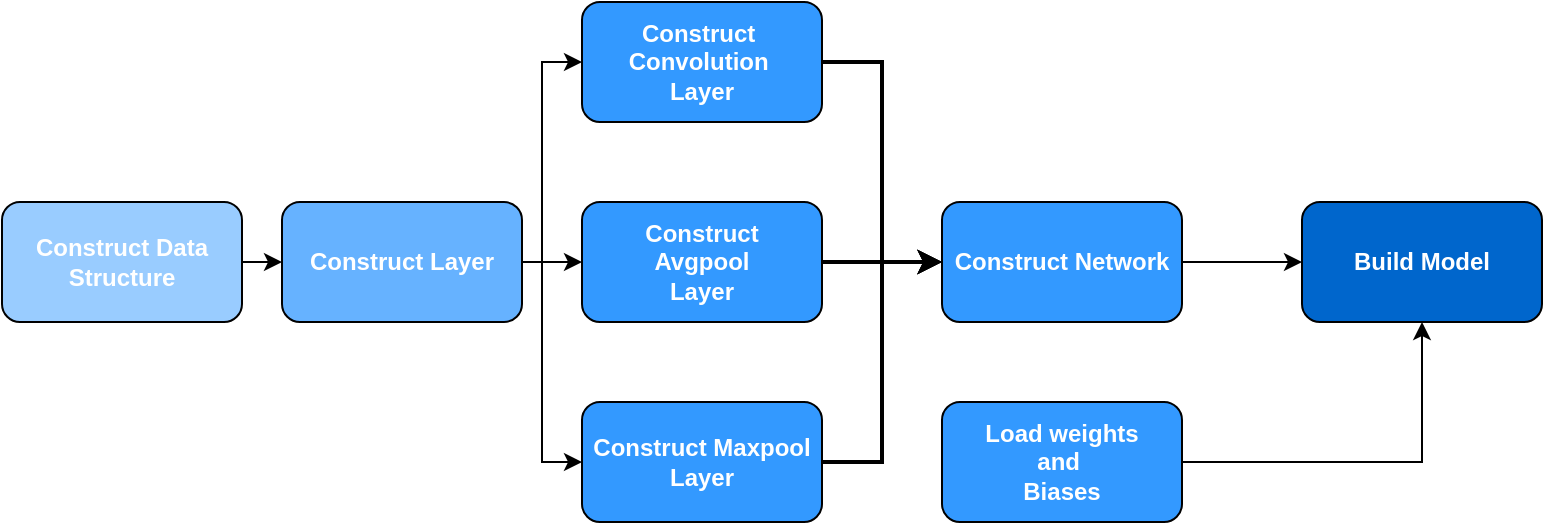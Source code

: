<mxfile version="14.6.13" type="device"><diagram id="lN8P1OBgtEbwZBmUkq7U" name="Page-1"><mxGraphModel dx="1024" dy="592" grid="1" gridSize="10" guides="1" tooltips="1" connect="1" arrows="1" fold="1" page="1" pageScale="1" pageWidth="850" pageHeight="1100" math="0" shadow="0"><root><mxCell id="0"/><mxCell id="1" parent="0"/><mxCell id="Xho7VTN1DZ4SQRB1lZVu-17" style="edgeStyle=orthogonalEdgeStyle;rounded=0;orthogonalLoop=1;jettySize=auto;html=1;exitX=1;exitY=0.5;exitDx=0;exitDy=0;entryX=0;entryY=0.5;entryDx=0;entryDy=0;" edge="1" parent="1" source="Xho7VTN1DZ4SQRB1lZVu-1" target="Xho7VTN1DZ4SQRB1lZVu-4"><mxGeometry relative="1" as="geometry"/></mxCell><mxCell id="Xho7VTN1DZ4SQRB1lZVu-1" value="&lt;b&gt;&lt;font color=&quot;#ffffff&quot;&gt;Construct Data Structure&lt;/font&gt;&lt;/b&gt;" style="rounded=1;whiteSpace=wrap;html=1;fillColor=#99CCFF;" vertex="1" parent="1"><mxGeometry x="30" y="520" width="120" height="60" as="geometry"/></mxCell><mxCell id="Xho7VTN1DZ4SQRB1lZVu-14" style="edgeStyle=orthogonalEdgeStyle;rounded=0;orthogonalLoop=1;jettySize=auto;html=1;exitX=1;exitY=0.5;exitDx=0;exitDy=0;entryX=0;entryY=0.5;entryDx=0;entryDy=0;strokeWidth=2;" edge="1" parent="1" source="Xho7VTN1DZ4SQRB1lZVu-2" target="Xho7VTN1DZ4SQRB1lZVu-6"><mxGeometry relative="1" as="geometry"/></mxCell><mxCell id="Xho7VTN1DZ4SQRB1lZVu-2" value="&lt;font color=&quot;#ffffff&quot;&gt;&lt;b&gt;Construct&lt;br&gt;Avgpool&lt;br&gt;Layer&lt;/b&gt;&lt;/font&gt;" style="rounded=1;whiteSpace=wrap;html=1;fillColor=#3399FF;" vertex="1" parent="1"><mxGeometry x="320" y="520" width="120" height="60" as="geometry"/></mxCell><mxCell id="Xho7VTN1DZ4SQRB1lZVu-13" style="edgeStyle=orthogonalEdgeStyle;rounded=0;orthogonalLoop=1;jettySize=auto;html=1;exitX=1;exitY=0.5;exitDx=0;exitDy=0;entryX=0;entryY=0.5;entryDx=0;entryDy=0;strokeWidth=2;" edge="1" parent="1" source="Xho7VTN1DZ4SQRB1lZVu-3" target="Xho7VTN1DZ4SQRB1lZVu-6"><mxGeometry relative="1" as="geometry"/></mxCell><mxCell id="Xho7VTN1DZ4SQRB1lZVu-3" value="&lt;font color=&quot;#ffffff&quot;&gt;&lt;b&gt;Construct Maxpool Layer&lt;/b&gt;&lt;/font&gt;" style="rounded=1;whiteSpace=wrap;html=1;fillColor=#3399FF;" vertex="1" parent="1"><mxGeometry x="320" y="620" width="120" height="60" as="geometry"/></mxCell><mxCell id="Xho7VTN1DZ4SQRB1lZVu-9" value="" style="edgeStyle=orthogonalEdgeStyle;rounded=0;orthogonalLoop=1;jettySize=auto;html=1;" edge="1" parent="1" source="Xho7VTN1DZ4SQRB1lZVu-4" target="Xho7VTN1DZ4SQRB1lZVu-2"><mxGeometry relative="1" as="geometry"/></mxCell><mxCell id="Xho7VTN1DZ4SQRB1lZVu-10" style="edgeStyle=orthogonalEdgeStyle;rounded=0;orthogonalLoop=1;jettySize=auto;html=1;exitX=1;exitY=0.5;exitDx=0;exitDy=0;entryX=0;entryY=0.5;entryDx=0;entryDy=0;" edge="1" parent="1" source="Xho7VTN1DZ4SQRB1lZVu-4" target="Xho7VTN1DZ4SQRB1lZVu-5"><mxGeometry relative="1" as="geometry"><Array as="points"><mxPoint x="300" y="550"/><mxPoint x="300" y="450"/></Array></mxGeometry></mxCell><mxCell id="Xho7VTN1DZ4SQRB1lZVu-11" style="edgeStyle=orthogonalEdgeStyle;rounded=0;orthogonalLoop=1;jettySize=auto;html=1;exitX=1;exitY=0.5;exitDx=0;exitDy=0;entryX=0;entryY=0.5;entryDx=0;entryDy=0;" edge="1" parent="1" source="Xho7VTN1DZ4SQRB1lZVu-4" target="Xho7VTN1DZ4SQRB1lZVu-3"><mxGeometry relative="1" as="geometry"><Array as="points"><mxPoint x="300" y="550"/><mxPoint x="300" y="650"/></Array></mxGeometry></mxCell><mxCell id="Xho7VTN1DZ4SQRB1lZVu-4" value="&lt;font color=&quot;#ffffff&quot;&gt;&lt;b&gt;Construct Layer&lt;/b&gt;&lt;/font&gt;" style="rounded=1;whiteSpace=wrap;html=1;fillColor=#66B2FF;" vertex="1" parent="1"><mxGeometry x="170" y="520" width="120" height="60" as="geometry"/></mxCell><mxCell id="Xho7VTN1DZ4SQRB1lZVu-12" style="edgeStyle=orthogonalEdgeStyle;rounded=0;orthogonalLoop=1;jettySize=auto;html=1;exitX=1;exitY=0.5;exitDx=0;exitDy=0;entryX=0;entryY=0.5;entryDx=0;entryDy=0;strokeWidth=2;" edge="1" parent="1" source="Xho7VTN1DZ4SQRB1lZVu-5" target="Xho7VTN1DZ4SQRB1lZVu-6"><mxGeometry relative="1" as="geometry"/></mxCell><mxCell id="Xho7VTN1DZ4SQRB1lZVu-5" value="&lt;font color=&quot;#ffffff&quot;&gt;&lt;b&gt;Construct&amp;nbsp;&lt;br&gt;Convolution&amp;nbsp;&lt;br&gt;Layer&lt;/b&gt;&lt;/font&gt;" style="rounded=1;whiteSpace=wrap;html=1;fillColor=#3399FF;" vertex="1" parent="1"><mxGeometry x="320" y="420" width="120" height="60" as="geometry"/></mxCell><mxCell id="Xho7VTN1DZ4SQRB1lZVu-16" style="edgeStyle=orthogonalEdgeStyle;rounded=0;orthogonalLoop=1;jettySize=auto;html=1;exitX=1;exitY=0.5;exitDx=0;exitDy=0;" edge="1" parent="1" source="Xho7VTN1DZ4SQRB1lZVu-6"><mxGeometry relative="1" as="geometry"><mxPoint x="680" y="550" as="targetPoint"/></mxGeometry></mxCell><mxCell id="Xho7VTN1DZ4SQRB1lZVu-6" value="&lt;font color=&quot;#ffffff&quot;&gt;&lt;b&gt;Construct Network&lt;/b&gt;&lt;/font&gt;" style="rounded=1;whiteSpace=wrap;html=1;fillColor=#3399FF;" vertex="1" parent="1"><mxGeometry x="500" y="520" width="120" height="60" as="geometry"/></mxCell><mxCell id="Xho7VTN1DZ4SQRB1lZVu-15" style="edgeStyle=orthogonalEdgeStyle;rounded=0;orthogonalLoop=1;jettySize=auto;html=1;exitX=1;exitY=0.5;exitDx=0;exitDy=0;entryX=0.5;entryY=1;entryDx=0;entryDy=0;" edge="1" parent="1" source="Xho7VTN1DZ4SQRB1lZVu-7" target="Xho7VTN1DZ4SQRB1lZVu-8"><mxGeometry relative="1" as="geometry"><Array as="points"><mxPoint x="740" y="650"/></Array></mxGeometry></mxCell><mxCell id="Xho7VTN1DZ4SQRB1lZVu-7" value="&lt;font color=&quot;#ffffff&quot;&gt;&lt;b&gt;Load weights&lt;br&gt;and&amp;nbsp;&lt;br&gt;Biases&lt;/b&gt;&lt;/font&gt;" style="rounded=1;whiteSpace=wrap;html=1;fillColor=#3399FF;" vertex="1" parent="1"><mxGeometry x="500" y="620" width="120" height="60" as="geometry"/></mxCell><mxCell id="Xho7VTN1DZ4SQRB1lZVu-8" value="&lt;font color=&quot;#ffffff&quot;&gt;&lt;b&gt;Build Model&lt;/b&gt;&lt;/font&gt;" style="rounded=1;whiteSpace=wrap;html=1;fillColor=#0066CC;" vertex="1" parent="1"><mxGeometry x="680" y="520" width="120" height="60" as="geometry"/></mxCell></root></mxGraphModel></diagram></mxfile>